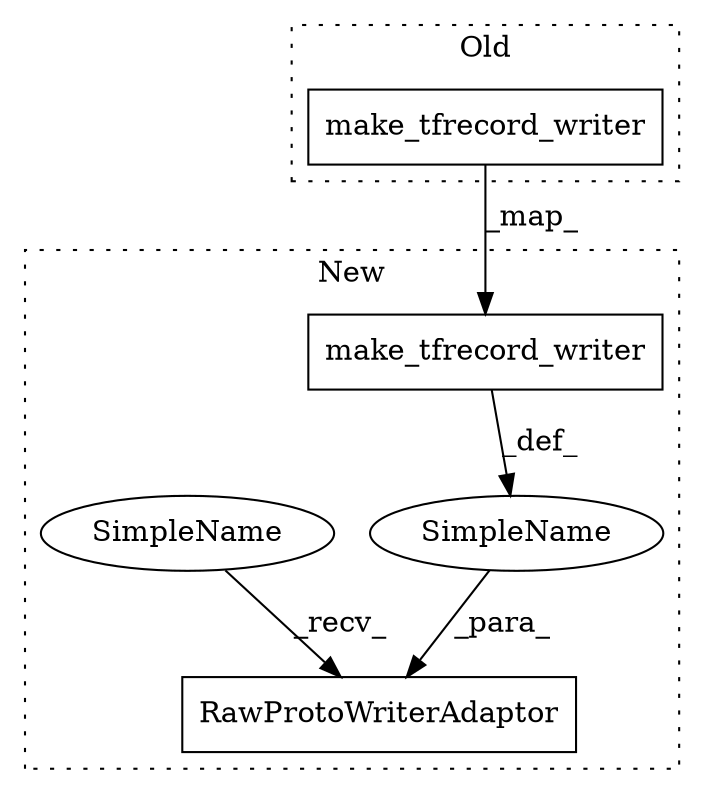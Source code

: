 digraph G {
subgraph cluster0 {
1 [label="make_tfrecord_writer" a="32" s="26108,26150" l="21,1" shape="box"];
label = "Old";
style="dotted";
}
subgraph cluster1 {
2 [label="make_tfrecord_writer" a="32" s="26109,26151" l="21,1" shape="box"];
3 [label="SimpleName" a="42" s="" l="" shape="ellipse"];
4 [label="RawProtoWriterAdaptor" a="32" s="26078,26152" l="22,1" shape="box"];
5 [label="SimpleName" a="42" s="26069" l="8" shape="ellipse"];
label = "New";
style="dotted";
}
1 -> 2 [label="_map_"];
2 -> 3 [label="_def_"];
3 -> 4 [label="_para_"];
5 -> 4 [label="_recv_"];
}